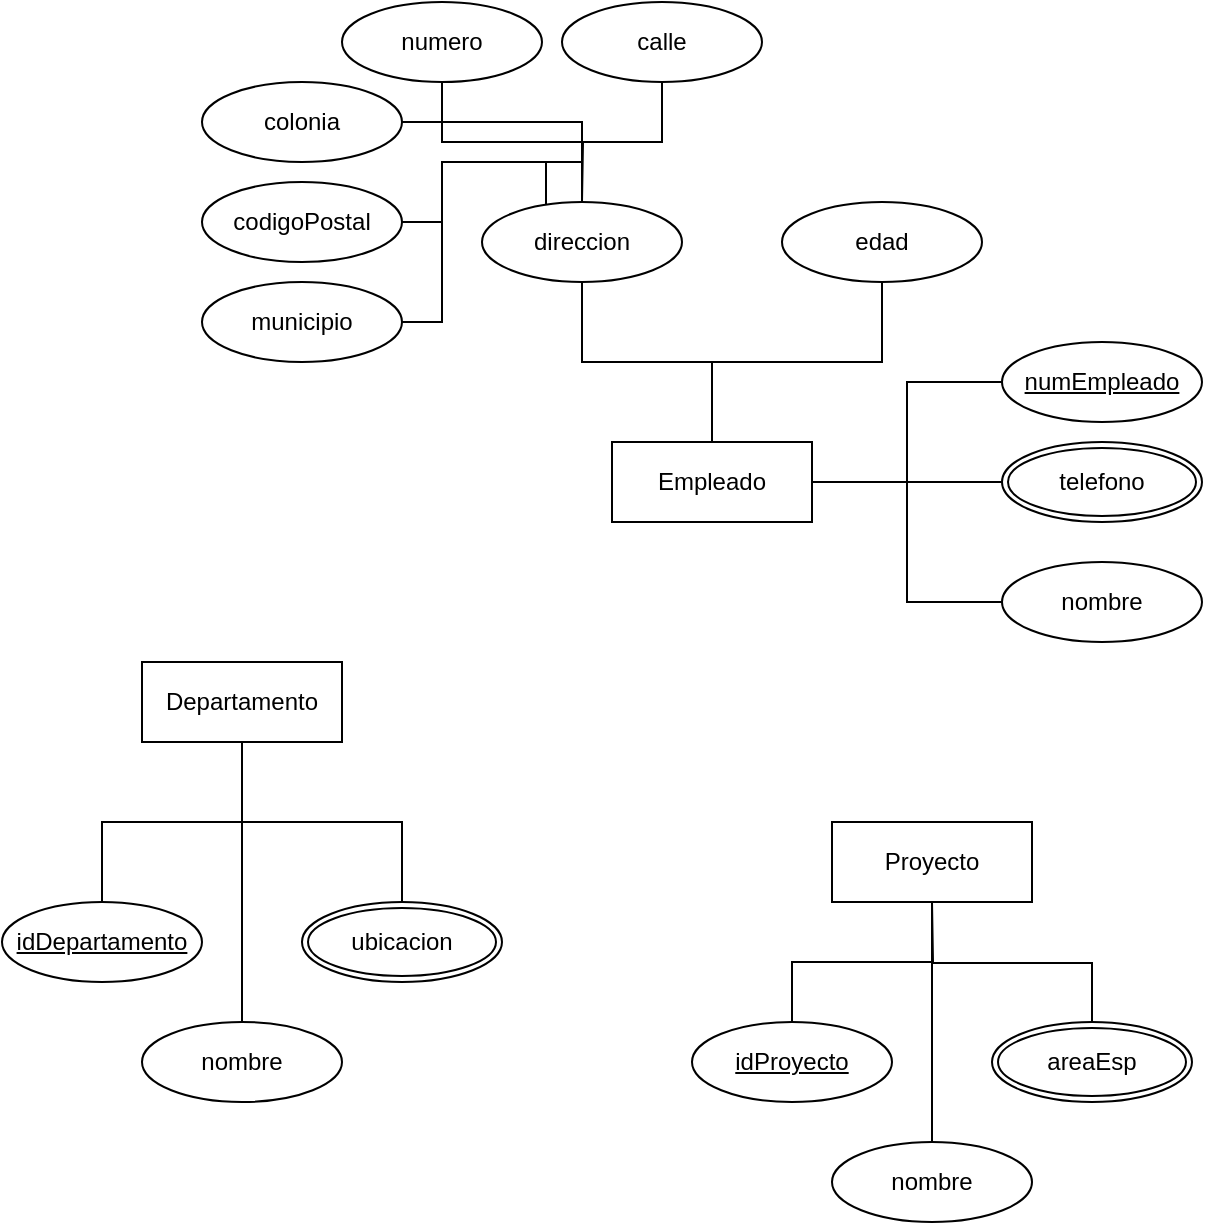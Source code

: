 <mxfile version="24.4.9" type="github">
  <diagram name="Page-1" id="oj7cWV6Gg2kIIMJUYh-4">
    <mxGraphModel dx="1434" dy="789" grid="1" gridSize="10" guides="1" tooltips="1" connect="1" arrows="1" fold="1" page="1" pageScale="1" pageWidth="850" pageHeight="1100" math="0" shadow="0">
      <root>
        <mxCell id="0" />
        <mxCell id="1" parent="0" />
        <mxCell id="C2Z2Ot7HqHP1wjBhsxZE-1" value="Proyecto" style="whiteSpace=wrap;html=1;align=center;" vertex="1" parent="1">
          <mxGeometry x="495" y="480" width="100" height="40" as="geometry" />
        </mxCell>
        <mxCell id="C2Z2Ot7HqHP1wjBhsxZE-2" value="Empleado" style="whiteSpace=wrap;html=1;align=center;" vertex="1" parent="1">
          <mxGeometry x="385" y="290" width="100" height="40" as="geometry" />
        </mxCell>
        <mxCell id="C2Z2Ot7HqHP1wjBhsxZE-3" value="Departamento" style="whiteSpace=wrap;html=1;align=center;" vertex="1" parent="1">
          <mxGeometry x="150" y="400" width="100" height="40" as="geometry" />
        </mxCell>
        <mxCell id="C2Z2Ot7HqHP1wjBhsxZE-11" style="edgeStyle=orthogonalEdgeStyle;rounded=0;orthogonalLoop=1;jettySize=auto;html=1;exitX=0.5;exitY=0;exitDx=0;exitDy=0;entryX=0.5;entryY=1;entryDx=0;entryDy=0;endArrow=none;endFill=0;" edge="1" parent="1" source="C2Z2Ot7HqHP1wjBhsxZE-4" target="C2Z2Ot7HqHP1wjBhsxZE-3">
          <mxGeometry relative="1" as="geometry" />
        </mxCell>
        <mxCell id="C2Z2Ot7HqHP1wjBhsxZE-4" value="nombre" style="ellipse;whiteSpace=wrap;html=1;align=center;" vertex="1" parent="1">
          <mxGeometry x="150" y="580" width="100" height="40" as="geometry" />
        </mxCell>
        <mxCell id="C2Z2Ot7HqHP1wjBhsxZE-8" style="edgeStyle=orthogonalEdgeStyle;rounded=0;orthogonalLoop=1;jettySize=auto;html=1;exitX=0.5;exitY=0;exitDx=0;exitDy=0;entryX=0.5;entryY=1;entryDx=0;entryDy=0;endArrow=none;endFill=0;" edge="1" parent="1" source="C2Z2Ot7HqHP1wjBhsxZE-6" target="C2Z2Ot7HqHP1wjBhsxZE-3">
          <mxGeometry relative="1" as="geometry" />
        </mxCell>
        <mxCell id="C2Z2Ot7HqHP1wjBhsxZE-6" value="idDepartamento" style="ellipse;whiteSpace=wrap;html=1;align=center;fontStyle=4;" vertex="1" parent="1">
          <mxGeometry x="80" y="520" width="100" height="40" as="geometry" />
        </mxCell>
        <mxCell id="C2Z2Ot7HqHP1wjBhsxZE-9" style="edgeStyle=orthogonalEdgeStyle;rounded=0;orthogonalLoop=1;jettySize=auto;html=1;exitX=0.5;exitY=0;exitDx=0;exitDy=0;endArrow=none;endFill=0;entryX=0.5;entryY=1;entryDx=0;entryDy=0;" edge="1" parent="1" source="C2Z2Ot7HqHP1wjBhsxZE-7" target="C2Z2Ot7HqHP1wjBhsxZE-3">
          <mxGeometry relative="1" as="geometry">
            <mxPoint x="200" y="440" as="targetPoint" />
          </mxGeometry>
        </mxCell>
        <mxCell id="C2Z2Ot7HqHP1wjBhsxZE-7" value="ubicacion" style="ellipse;shape=doubleEllipse;margin=3;whiteSpace=wrap;html=1;align=center;" vertex="1" parent="1">
          <mxGeometry x="230" y="520" width="100" height="40" as="geometry" />
        </mxCell>
        <mxCell id="C2Z2Ot7HqHP1wjBhsxZE-38" style="edgeStyle=orthogonalEdgeStyle;rounded=0;orthogonalLoop=1;jettySize=auto;html=1;exitX=0;exitY=0.5;exitDx=0;exitDy=0;entryX=1;entryY=0.5;entryDx=0;entryDy=0;endArrow=none;endFill=0;" edge="1" parent="1" source="C2Z2Ot7HqHP1wjBhsxZE-12" target="C2Z2Ot7HqHP1wjBhsxZE-2">
          <mxGeometry relative="1" as="geometry" />
        </mxCell>
        <mxCell id="C2Z2Ot7HqHP1wjBhsxZE-12" value="numEmpleado" style="ellipse;whiteSpace=wrap;html=1;align=center;fontStyle=4;" vertex="1" parent="1">
          <mxGeometry x="580" y="240" width="100" height="40" as="geometry" />
        </mxCell>
        <mxCell id="C2Z2Ot7HqHP1wjBhsxZE-41" style="edgeStyle=orthogonalEdgeStyle;rounded=0;orthogonalLoop=1;jettySize=auto;html=1;exitX=0;exitY=0.5;exitDx=0;exitDy=0;entryX=1;entryY=0.5;entryDx=0;entryDy=0;endArrow=none;endFill=0;" edge="1" parent="1" source="C2Z2Ot7HqHP1wjBhsxZE-13" target="C2Z2Ot7HqHP1wjBhsxZE-2">
          <mxGeometry relative="1" as="geometry" />
        </mxCell>
        <mxCell id="C2Z2Ot7HqHP1wjBhsxZE-13" value="nombre" style="ellipse;whiteSpace=wrap;html=1;align=center;" vertex="1" parent="1">
          <mxGeometry x="580" y="350" width="100" height="40" as="geometry" />
        </mxCell>
        <mxCell id="C2Z2Ot7HqHP1wjBhsxZE-39" style="edgeStyle=orthogonalEdgeStyle;rounded=0;orthogonalLoop=1;jettySize=auto;html=1;exitX=0;exitY=0.5;exitDx=0;exitDy=0;entryX=1;entryY=0.5;entryDx=0;entryDy=0;endArrow=none;endFill=0;" edge="1" parent="1" source="C2Z2Ot7HqHP1wjBhsxZE-16" target="C2Z2Ot7HqHP1wjBhsxZE-2">
          <mxGeometry relative="1" as="geometry" />
        </mxCell>
        <mxCell id="C2Z2Ot7HqHP1wjBhsxZE-16" value="telefono" style="ellipse;shape=doubleEllipse;margin=3;whiteSpace=wrap;html=1;align=center;" vertex="1" parent="1">
          <mxGeometry x="580" y="290" width="100" height="40" as="geometry" />
        </mxCell>
        <mxCell id="C2Z2Ot7HqHP1wjBhsxZE-20" style="edgeStyle=orthogonalEdgeStyle;rounded=0;orthogonalLoop=1;jettySize=auto;html=1;exitX=0.5;exitY=1;exitDx=0;exitDy=0;entryX=0.5;entryY=0;entryDx=0;entryDy=0;endArrow=none;endFill=0;" edge="1" parent="1" source="C2Z2Ot7HqHP1wjBhsxZE-18" target="C2Z2Ot7HqHP1wjBhsxZE-2">
          <mxGeometry relative="1" as="geometry" />
        </mxCell>
        <mxCell id="C2Z2Ot7HqHP1wjBhsxZE-18" value="edad" style="ellipse;whiteSpace=wrap;html=1;align=center;" vertex="1" parent="1">
          <mxGeometry x="470" y="170" width="100" height="40" as="geometry" />
        </mxCell>
        <mxCell id="C2Z2Ot7HqHP1wjBhsxZE-21" style="edgeStyle=orthogonalEdgeStyle;rounded=0;orthogonalLoop=1;jettySize=auto;html=1;exitX=0.5;exitY=1;exitDx=0;exitDy=0;entryX=0.5;entryY=0;entryDx=0;entryDy=0;endArrow=none;endFill=0;" edge="1" parent="1" source="C2Z2Ot7HqHP1wjBhsxZE-19" target="C2Z2Ot7HqHP1wjBhsxZE-2">
          <mxGeometry relative="1" as="geometry" />
        </mxCell>
        <mxCell id="C2Z2Ot7HqHP1wjBhsxZE-19" value="direccion" style="ellipse;whiteSpace=wrap;html=1;align=center;" vertex="1" parent="1">
          <mxGeometry x="320" y="170" width="100" height="40" as="geometry" />
        </mxCell>
        <mxCell id="C2Z2Ot7HqHP1wjBhsxZE-27" style="edgeStyle=orthogonalEdgeStyle;rounded=0;orthogonalLoop=1;jettySize=auto;html=1;exitX=0.5;exitY=1;exitDx=0;exitDy=0;entryX=0.5;entryY=0;entryDx=0;entryDy=0;endArrow=none;endFill=0;" edge="1" parent="1" source="C2Z2Ot7HqHP1wjBhsxZE-22" target="C2Z2Ot7HqHP1wjBhsxZE-19">
          <mxGeometry relative="1" as="geometry" />
        </mxCell>
        <mxCell id="C2Z2Ot7HqHP1wjBhsxZE-22" value="calle" style="ellipse;whiteSpace=wrap;html=1;align=center;" vertex="1" parent="1">
          <mxGeometry x="360" y="70" width="100" height="40" as="geometry" />
        </mxCell>
        <mxCell id="C2Z2Ot7HqHP1wjBhsxZE-30" style="edgeStyle=orthogonalEdgeStyle;rounded=0;orthogonalLoop=1;jettySize=auto;html=1;exitX=1;exitY=0.5;exitDx=0;exitDy=0;entryX=0.5;entryY=0;entryDx=0;entryDy=0;endArrow=none;endFill=0;" edge="1" parent="1" source="C2Z2Ot7HqHP1wjBhsxZE-23" target="C2Z2Ot7HqHP1wjBhsxZE-19">
          <mxGeometry relative="1" as="geometry" />
        </mxCell>
        <mxCell id="C2Z2Ot7HqHP1wjBhsxZE-23" value="codigoPostal" style="ellipse;whiteSpace=wrap;html=1;align=center;" vertex="1" parent="1">
          <mxGeometry x="180" y="160" width="100" height="40" as="geometry" />
        </mxCell>
        <mxCell id="C2Z2Ot7HqHP1wjBhsxZE-28" style="edgeStyle=orthogonalEdgeStyle;rounded=0;orthogonalLoop=1;jettySize=auto;html=1;exitX=0.5;exitY=1;exitDx=0;exitDy=0;endArrow=none;endFill=0;" edge="1" parent="1" source="C2Z2Ot7HqHP1wjBhsxZE-24">
          <mxGeometry relative="1" as="geometry">
            <mxPoint x="370" y="170" as="targetPoint" />
          </mxGeometry>
        </mxCell>
        <mxCell id="C2Z2Ot7HqHP1wjBhsxZE-24" value="numero" style="ellipse;whiteSpace=wrap;html=1;align=center;" vertex="1" parent="1">
          <mxGeometry x="250" y="70" width="100" height="40" as="geometry" />
        </mxCell>
        <mxCell id="C2Z2Ot7HqHP1wjBhsxZE-29" style="edgeStyle=orthogonalEdgeStyle;rounded=0;orthogonalLoop=1;jettySize=auto;html=1;exitX=1;exitY=0.5;exitDx=0;exitDy=0;entryX=0.5;entryY=0;entryDx=0;entryDy=0;endArrow=none;endFill=0;" edge="1" parent="1" source="C2Z2Ot7HqHP1wjBhsxZE-25" target="C2Z2Ot7HqHP1wjBhsxZE-19">
          <mxGeometry relative="1" as="geometry" />
        </mxCell>
        <mxCell id="C2Z2Ot7HqHP1wjBhsxZE-25" value="colonia" style="ellipse;whiteSpace=wrap;html=1;align=center;" vertex="1" parent="1">
          <mxGeometry x="180" y="110" width="100" height="40" as="geometry" />
        </mxCell>
        <mxCell id="C2Z2Ot7HqHP1wjBhsxZE-26" value="municipio" style="ellipse;whiteSpace=wrap;html=1;align=center;" vertex="1" parent="1">
          <mxGeometry x="180" y="210" width="100" height="40" as="geometry" />
        </mxCell>
        <mxCell id="C2Z2Ot7HqHP1wjBhsxZE-31" style="edgeStyle=orthogonalEdgeStyle;rounded=0;orthogonalLoop=1;jettySize=auto;html=1;exitX=1;exitY=0.5;exitDx=0;exitDy=0;entryX=0.32;entryY=0.025;entryDx=0;entryDy=0;entryPerimeter=0;endArrow=none;endFill=0;" edge="1" parent="1" source="C2Z2Ot7HqHP1wjBhsxZE-26" target="C2Z2Ot7HqHP1wjBhsxZE-19">
          <mxGeometry relative="1" as="geometry" />
        </mxCell>
        <mxCell id="C2Z2Ot7HqHP1wjBhsxZE-35" style="edgeStyle=orthogonalEdgeStyle;rounded=0;orthogonalLoop=1;jettySize=auto;html=1;exitX=0.5;exitY=0;exitDx=0;exitDy=0;entryX=0.5;entryY=1;entryDx=0;entryDy=0;endArrow=none;endFill=0;" edge="1" parent="1" source="C2Z2Ot7HqHP1wjBhsxZE-32" target="C2Z2Ot7HqHP1wjBhsxZE-1">
          <mxGeometry relative="1" as="geometry" />
        </mxCell>
        <mxCell id="C2Z2Ot7HqHP1wjBhsxZE-32" value="idProyecto" style="ellipse;whiteSpace=wrap;html=1;align=center;fontStyle=4;" vertex="1" parent="1">
          <mxGeometry x="425" y="580" width="100" height="40" as="geometry" />
        </mxCell>
        <mxCell id="C2Z2Ot7HqHP1wjBhsxZE-37" style="edgeStyle=orthogonalEdgeStyle;rounded=0;orthogonalLoop=1;jettySize=auto;html=1;exitX=0.5;exitY=0;exitDx=0;exitDy=0;endArrow=none;endFill=0;" edge="1" parent="1" source="C2Z2Ot7HqHP1wjBhsxZE-33">
          <mxGeometry relative="1" as="geometry">
            <mxPoint x="545" y="520" as="targetPoint" />
          </mxGeometry>
        </mxCell>
        <mxCell id="C2Z2Ot7HqHP1wjBhsxZE-33" value="areaEsp" style="ellipse;shape=doubleEllipse;margin=3;whiteSpace=wrap;html=1;align=center;" vertex="1" parent="1">
          <mxGeometry x="575" y="580" width="100" height="40" as="geometry" />
        </mxCell>
        <mxCell id="C2Z2Ot7HqHP1wjBhsxZE-36" style="edgeStyle=orthogonalEdgeStyle;rounded=0;orthogonalLoop=1;jettySize=auto;html=1;exitX=0.5;exitY=0;exitDx=0;exitDy=0;endArrow=none;endFill=0;" edge="1" parent="1" source="C2Z2Ot7HqHP1wjBhsxZE-34">
          <mxGeometry relative="1" as="geometry">
            <mxPoint x="545" y="520" as="targetPoint" />
          </mxGeometry>
        </mxCell>
        <mxCell id="C2Z2Ot7HqHP1wjBhsxZE-34" value="nombre" style="ellipse;whiteSpace=wrap;html=1;align=center;" vertex="1" parent="1">
          <mxGeometry x="495" y="640" width="100" height="40" as="geometry" />
        </mxCell>
      </root>
    </mxGraphModel>
  </diagram>
</mxfile>
